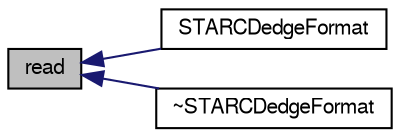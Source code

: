 digraph "read"
{
  bgcolor="transparent";
  edge [fontname="FreeSans",fontsize="10",labelfontname="FreeSans",labelfontsize="10"];
  node [fontname="FreeSans",fontsize="10",shape=record];
  rankdir="LR";
  Node361 [label="read",height=0.2,width=0.4,color="black", fillcolor="grey75", style="filled", fontcolor="black"];
  Node361 -> Node362 [dir="back",color="midnightblue",fontsize="10",style="solid",fontname="FreeSans"];
  Node362 [label="STARCDedgeFormat",height=0.2,width=0.4,color="black",URL="$a21778.html#adb144153d025d45fb4b7b5d01827d5d1",tooltip="Construct from file name. "];
  Node361 -> Node363 [dir="back",color="midnightblue",fontsize="10",style="solid",fontname="FreeSans"];
  Node363 [label="~STARCDedgeFormat",height=0.2,width=0.4,color="black",URL="$a21778.html#a610409e1c039fdc441d1e7b94d0e2e6f",tooltip="Destructor. "];
}
